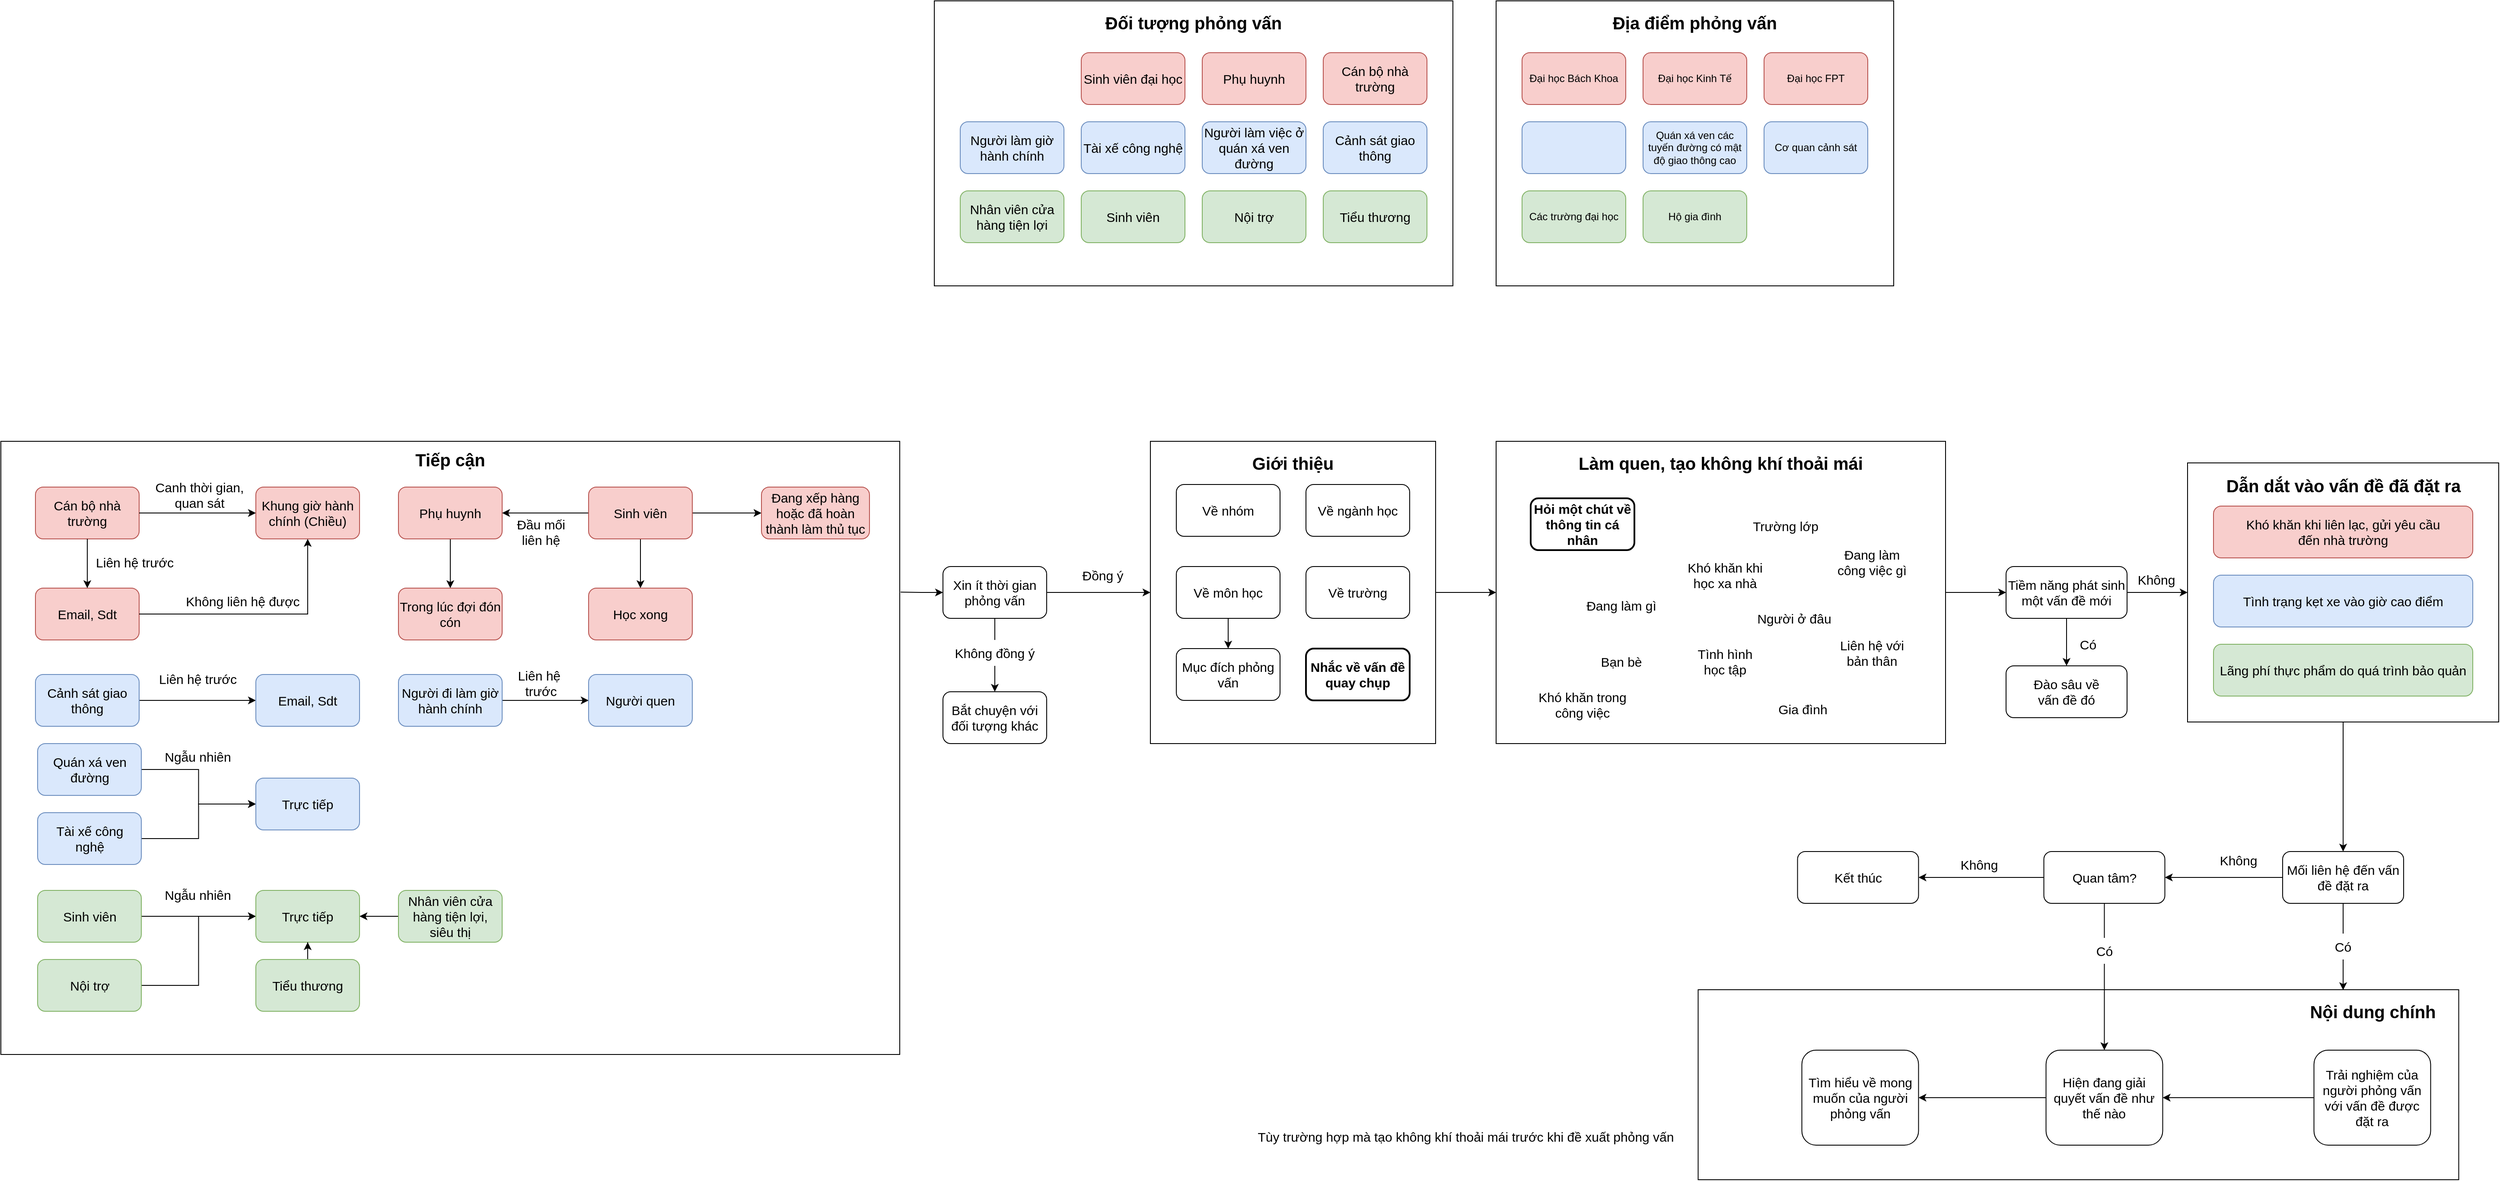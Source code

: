 <mxfile version="26.0.14">
  <diagram name="Page-1" id="fo2ZFbMv7i-mtw4j-5B2">
    <mxGraphModel dx="4143" dy="830" grid="1" gridSize="10" guides="1" tooltips="1" connect="1" arrows="1" fold="1" page="1" pageScale="1" pageWidth="850" pageHeight="1100" math="0" shadow="0">
      <root>
        <mxCell id="0" />
        <mxCell id="1" parent="0" />
        <mxCell id="FFY3ZGv-hsx-T2HltXSC-2" value="" style="rounded=0;whiteSpace=wrap;html=1;" parent="1" vertex="1">
          <mxGeometry x="-30" y="60" width="460" height="330" as="geometry" />
        </mxCell>
        <mxCell id="FFY3ZGv-hsx-T2HltXSC-3" value="&lt;font style=&quot;font-size: 20px;&quot;&gt;Địa điểm phỏng vấn&lt;/font&gt;" style="text;html=1;align=center;verticalAlign=middle;whiteSpace=wrap;rounded=0;fontStyle=1" parent="1" vertex="1">
          <mxGeometry x="90" y="70" width="220" height="30" as="geometry" />
        </mxCell>
        <mxCell id="FFY3ZGv-hsx-T2HltXSC-4" value="Đại học Bách Khoa" style="rounded=1;whiteSpace=wrap;html=1;fillColor=#f8cecc;strokeColor=#b85450;" parent="1" vertex="1">
          <mxGeometry y="120" width="120" height="60" as="geometry" />
        </mxCell>
        <mxCell id="FFY3ZGv-hsx-T2HltXSC-5" value="Đại học Kinh Tế" style="rounded=1;whiteSpace=wrap;html=1;fillColor=#f8cecc;strokeColor=#b85450;" parent="1" vertex="1">
          <mxGeometry x="140" y="120" width="120" height="60" as="geometry" />
        </mxCell>
        <mxCell id="FFY3ZGv-hsx-T2HltXSC-6" value="Đại học FPT" style="rounded=1;whiteSpace=wrap;html=1;fillColor=#f8cecc;strokeColor=#b85450;" parent="1" vertex="1">
          <mxGeometry x="280" y="120" width="120" height="60" as="geometry" />
        </mxCell>
        <mxCell id="FFY3ZGv-hsx-T2HltXSC-8" value="Quán xá ven các tuyến đường có mật độ giao thông cao" style="rounded=1;whiteSpace=wrap;html=1;fillColor=#dae8fc;strokeColor=#6c8ebf;" parent="1" vertex="1">
          <mxGeometry x="140" y="200" width="120" height="60" as="geometry" />
        </mxCell>
        <mxCell id="FFY3ZGv-hsx-T2HltXSC-9" value="" style="rounded=1;whiteSpace=wrap;html=1;fillColor=#dae8fc;strokeColor=#6c8ebf;" parent="1" vertex="1">
          <mxGeometry y="200" width="120" height="60" as="geometry" />
        </mxCell>
        <mxCell id="FFY3ZGv-hsx-T2HltXSC-11" value="Cơ quan cảnh sát" style="rounded=1;whiteSpace=wrap;html=1;fillColor=#dae8fc;strokeColor=#6c8ebf;" parent="1" vertex="1">
          <mxGeometry x="280" y="200" width="120" height="60" as="geometry" />
        </mxCell>
        <mxCell id="FFY3ZGv-hsx-T2HltXSC-12" value="Các trường đại học" style="rounded=1;whiteSpace=wrap;html=1;fillColor=#d5e8d4;strokeColor=#82b366;" parent="1" vertex="1">
          <mxGeometry y="280" width="120" height="60" as="geometry" />
        </mxCell>
        <mxCell id="FFY3ZGv-hsx-T2HltXSC-13" value="Hộ gia đình" style="rounded=1;whiteSpace=wrap;html=1;fillColor=#d5e8d4;strokeColor=#82b366;" parent="1" vertex="1">
          <mxGeometry x="140" y="280" width="120" height="60" as="geometry" />
        </mxCell>
        <mxCell id="FFY3ZGv-hsx-T2HltXSC-14" value="" style="rounded=0;whiteSpace=wrap;html=1;" parent="1" vertex="1">
          <mxGeometry x="-680" y="60" width="600" height="330" as="geometry" />
        </mxCell>
        <mxCell id="FFY3ZGv-hsx-T2HltXSC-15" value="&lt;font style=&quot;font-size: 20px;&quot;&gt;Đối tượng phỏng vấn&lt;/font&gt;" style="text;html=1;align=center;verticalAlign=middle;whiteSpace=wrap;rounded=0;fontStyle=1" parent="1" vertex="1">
          <mxGeometry x="-490" y="70" width="220" height="30" as="geometry" />
        </mxCell>
        <mxCell id="FFY3ZGv-hsx-T2HltXSC-16" value="Sinh viên đại học" style="rounded=1;whiteSpace=wrap;html=1;fillColor=#f8cecc;strokeColor=#b85450;fontSize=15;" parent="1" vertex="1">
          <mxGeometry x="-510" y="120" width="120" height="60" as="geometry" />
        </mxCell>
        <mxCell id="FFY3ZGv-hsx-T2HltXSC-17" value="Phụ huynh" style="rounded=1;whiteSpace=wrap;html=1;fillColor=#f8cecc;strokeColor=#b85450;fontSize=15;" parent="1" vertex="1">
          <mxGeometry x="-370" y="120" width="120" height="60" as="geometry" />
        </mxCell>
        <mxCell id="FFY3ZGv-hsx-T2HltXSC-18" value="Cán bộ nhà trường" style="rounded=1;whiteSpace=wrap;html=1;fillColor=#f8cecc;strokeColor=#b85450;fontSize=15;" parent="1" vertex="1">
          <mxGeometry x="-230" y="120" width="120" height="60" as="geometry" />
        </mxCell>
        <mxCell id="FFY3ZGv-hsx-T2HltXSC-19" value="Người làm việc ở quán xá ven đường" style="rounded=1;whiteSpace=wrap;html=1;fontSize=15;fillColor=#dae8fc;strokeColor=#6c8ebf;" parent="1" vertex="1">
          <mxGeometry x="-370" y="200" width="120" height="60" as="geometry" />
        </mxCell>
        <mxCell id="FFY3ZGv-hsx-T2HltXSC-21" value="Tài xế công nghệ" style="rounded=1;whiteSpace=wrap;html=1;fontSize=15;fillColor=#dae8fc;strokeColor=#6c8ebf;" parent="1" vertex="1">
          <mxGeometry x="-510" y="200" width="120" height="60" as="geometry" />
        </mxCell>
        <mxCell id="FFY3ZGv-hsx-T2HltXSC-22" value="Cảnh sát giao thông" style="rounded=1;whiteSpace=wrap;html=1;fontSize=15;fillColor=#dae8fc;strokeColor=#6c8ebf;" parent="1" vertex="1">
          <mxGeometry x="-230" y="200" width="120" height="60" as="geometry" />
        </mxCell>
        <mxCell id="FFY3ZGv-hsx-T2HltXSC-23" value="Sinh viên" style="rounded=1;whiteSpace=wrap;html=1;fontSize=15;fillColor=#d5e8d4;strokeColor=#82b366;" parent="1" vertex="1">
          <mxGeometry x="-510" y="280" width="120" height="60" as="geometry" />
        </mxCell>
        <mxCell id="FFY3ZGv-hsx-T2HltXSC-24" value="Nội trợ" style="rounded=1;whiteSpace=wrap;html=1;fontSize=15;fillColor=#d5e8d4;strokeColor=#82b366;" parent="1" vertex="1">
          <mxGeometry x="-370" y="280" width="120" height="60" as="geometry" />
        </mxCell>
        <mxCell id="FFY3ZGv-hsx-T2HltXSC-25" value="Tiểu thương" style="rounded=1;whiteSpace=wrap;html=1;fontSize=15;fillColor=#d5e8d4;strokeColor=#82b366;" parent="1" vertex="1">
          <mxGeometry x="-230" y="280" width="120" height="60" as="geometry" />
        </mxCell>
        <mxCell id="FFY3ZGv-hsx-T2HltXSC-29" value="" style="rounded=0;whiteSpace=wrap;html=1;" parent="1" vertex="1">
          <mxGeometry x="-1760" y="570" width="1040" height="710" as="geometry" />
        </mxCell>
        <mxCell id="FFY3ZGv-hsx-T2HltXSC-30" value="&lt;span style=&quot;font-size: 20px;&quot;&gt;Tiếp cận&lt;/span&gt;" style="text;html=1;align=center;verticalAlign=middle;whiteSpace=wrap;rounded=0;fontStyle=1" parent="1" vertex="1">
          <mxGeometry x="-1350" y="576" width="220" height="30" as="geometry" />
        </mxCell>
        <mxCell id="FFY3ZGv-hsx-T2HltXSC-169" style="edgeStyle=orthogonalEdgeStyle;rounded=0;orthogonalLoop=1;jettySize=auto;html=1;entryX=0;entryY=0.5;entryDx=0;entryDy=0;" parent="1" source="FFY3ZGv-hsx-T2HltXSC-33" target="FFY3ZGv-hsx-T2HltXSC-168" edge="1">
          <mxGeometry relative="1" as="geometry" />
        </mxCell>
        <mxCell id="FFY3ZGv-hsx-T2HltXSC-33" value="Cảnh sát giao thông" style="rounded=1;whiteSpace=wrap;html=1;fontSize=15;fillColor=#dae8fc;strokeColor=#6c8ebf;" parent="1" vertex="1">
          <mxGeometry x="-1720" y="840" width="120" height="60" as="geometry" />
        </mxCell>
        <mxCell id="FFY3ZGv-hsx-T2HltXSC-164" value="" style="edgeStyle=orthogonalEdgeStyle;rounded=0;orthogonalLoop=1;jettySize=auto;html=1;" parent="1" source="FFY3ZGv-hsx-T2HltXSC-34" target="FFY3ZGv-hsx-T2HltXSC-163" edge="1">
          <mxGeometry relative="1" as="geometry" />
        </mxCell>
        <mxCell id="FFY3ZGv-hsx-T2HltXSC-34" value="Phụ huynh" style="rounded=1;whiteSpace=wrap;html=1;fontSize=15;fillColor=#f8cecc;strokeColor=#b85450;" parent="1" vertex="1">
          <mxGeometry x="-1300" y="623" width="120" height="60" as="geometry" />
        </mxCell>
        <mxCell id="FFY3ZGv-hsx-T2HltXSC-48" value="Đầu mối&lt;div&gt;liên hệ&lt;/div&gt;" style="text;html=1;align=center;verticalAlign=middle;whiteSpace=wrap;rounded=0;fontSize=15;" parent="1" vertex="1">
          <mxGeometry x="-1190" y="660" width="110" height="30" as="geometry" />
        </mxCell>
        <mxCell id="1UOftkpvVk_TveOY_pJG-34" value="" style="edgeStyle=orthogonalEdgeStyle;rounded=0;orthogonalLoop=1;jettySize=auto;html=1;" edge="1" parent="1" source="FFY3ZGv-hsx-T2HltXSC-49" target="FFY3ZGv-hsx-T2HltXSC-92">
          <mxGeometry relative="1" as="geometry" />
        </mxCell>
        <mxCell id="FFY3ZGv-hsx-T2HltXSC-49" value="" style="rounded=0;whiteSpace=wrap;html=1;" parent="1" vertex="1">
          <mxGeometry x="-430" y="570" width="330" height="350" as="geometry" />
        </mxCell>
        <mxCell id="FFY3ZGv-hsx-T2HltXSC-50" value="&lt;span style=&quot;font-size: 20px;&quot;&gt;Giới thiệu&lt;/span&gt;" style="text;html=1;align=center;verticalAlign=middle;whiteSpace=wrap;rounded=0;fontStyle=1" parent="1" vertex="1">
          <mxGeometry x="-375" y="580" width="220" height="30" as="geometry" />
        </mxCell>
        <mxCell id="FFY3ZGv-hsx-T2HltXSC-53" style="edgeStyle=orthogonalEdgeStyle;rounded=0;orthogonalLoop=1;jettySize=auto;html=1;entryX=0;entryY=0.5;entryDx=0;entryDy=0;" parent="1" edge="1">
          <mxGeometry relative="1" as="geometry">
            <mxPoint x="-100" y="750" as="sourcePoint" />
          </mxGeometry>
        </mxCell>
        <mxCell id="FFY3ZGv-hsx-T2HltXSC-55" style="edgeStyle=orthogonalEdgeStyle;rounded=0;orthogonalLoop=1;jettySize=auto;html=1;entryX=0;entryY=0.5;entryDx=0;entryDy=0;" parent="1" edge="1">
          <mxGeometry relative="1" as="geometry">
            <mxPoint x="200" y="860" as="sourcePoint" />
          </mxGeometry>
        </mxCell>
        <mxCell id="FFY3ZGv-hsx-T2HltXSC-65" value="Về nhóm" style="rounded=1;whiteSpace=wrap;html=1;fontSize=15;" parent="1" vertex="1">
          <mxGeometry x="-400" y="620" width="120" height="60" as="geometry" />
        </mxCell>
        <mxCell id="FFY3ZGv-hsx-T2HltXSC-66" value="Về ngành học" style="rounded=1;whiteSpace=wrap;html=1;fontSize=15;" parent="1" vertex="1">
          <mxGeometry x="-250" y="620" width="120" height="60" as="geometry" />
        </mxCell>
        <mxCell id="FFY3ZGv-hsx-T2HltXSC-69" style="edgeStyle=orthogonalEdgeStyle;rounded=0;orthogonalLoop=1;jettySize=auto;html=1;entryX=0;entryY=0.5;entryDx=0;entryDy=0;" parent="1" edge="1">
          <mxGeometry relative="1" as="geometry">
            <mxPoint x="-110" y="860" as="sourcePoint" />
          </mxGeometry>
        </mxCell>
        <mxCell id="FFY3ZGv-hsx-T2HltXSC-147" value="" style="edgeStyle=orthogonalEdgeStyle;rounded=0;orthogonalLoop=1;jettySize=auto;html=1;" parent="1" source="FFY3ZGv-hsx-T2HltXSC-84" target="FFY3ZGv-hsx-T2HltXSC-77" edge="1">
          <mxGeometry relative="1" as="geometry" />
        </mxCell>
        <mxCell id="1UOftkpvVk_TveOY_pJG-4" style="edgeStyle=orthogonalEdgeStyle;rounded=0;orthogonalLoop=1;jettySize=auto;html=1;entryX=0;entryY=0.5;entryDx=0;entryDy=0;" edge="1" parent="1" source="FFY3ZGv-hsx-T2HltXSC-75" target="FFY3ZGv-hsx-T2HltXSC-49">
          <mxGeometry relative="1" as="geometry" />
        </mxCell>
        <mxCell id="FFY3ZGv-hsx-T2HltXSC-75" value="Xin ít thời gian&lt;div&gt;&lt;span style=&quot;background-color: transparent; color: light-dark(rgb(0, 0, 0), rgb(255, 255, 255));&quot;&gt;phỏng vấn&lt;/span&gt;&lt;/div&gt;" style="rounded=1;whiteSpace=wrap;html=1;fontSize=15;" parent="1" vertex="1">
          <mxGeometry x="-670" y="715" width="120" height="60" as="geometry" />
        </mxCell>
        <mxCell id="FFY3ZGv-hsx-T2HltXSC-77" value="Bắt chuyện với đối tượng khác" style="rounded=1;whiteSpace=wrap;html=1;fontSize=15;" parent="1" vertex="1">
          <mxGeometry x="-670" y="860" width="120" height="60" as="geometry" />
        </mxCell>
        <mxCell id="FFY3ZGv-hsx-T2HltXSC-83" value="Đồng ý" style="text;html=1;align=center;verticalAlign=middle;whiteSpace=wrap;rounded=0;fontSize=15;" parent="1" vertex="1">
          <mxGeometry x="-540" y="710" width="110" height="30" as="geometry" />
        </mxCell>
        <mxCell id="FFY3ZGv-hsx-T2HltXSC-87" value="Về trường" style="rounded=1;whiteSpace=wrap;html=1;fontSize=15;" parent="1" vertex="1">
          <mxGeometry x="-250" y="715" width="120" height="60" as="geometry" />
        </mxCell>
        <mxCell id="FFY3ZGv-hsx-T2HltXSC-91" value="" style="edgeStyle=orthogonalEdgeStyle;rounded=0;orthogonalLoop=1;jettySize=auto;html=1;" parent="1" source="FFY3ZGv-hsx-T2HltXSC-88" target="FFY3ZGv-hsx-T2HltXSC-89" edge="1">
          <mxGeometry relative="1" as="geometry" />
        </mxCell>
        <mxCell id="FFY3ZGv-hsx-T2HltXSC-88" value="Về môn học" style="rounded=1;whiteSpace=wrap;html=1;fontSize=15;" parent="1" vertex="1">
          <mxGeometry x="-400" y="715" width="120" height="60" as="geometry" />
        </mxCell>
        <mxCell id="FFY3ZGv-hsx-T2HltXSC-89" value="Mục đích phỏng vấn" style="rounded=1;whiteSpace=wrap;html=1;fontSize=15;" parent="1" vertex="1">
          <mxGeometry x="-400" y="810" width="120" height="60" as="geometry" />
        </mxCell>
        <mxCell id="FFY3ZGv-hsx-T2HltXSC-111" style="edgeStyle=orthogonalEdgeStyle;rounded=0;orthogonalLoop=1;jettySize=auto;html=1;entryX=0;entryY=0.5;entryDx=0;entryDy=0;" parent="1" source="FFY3ZGv-hsx-T2HltXSC-92" target="FFY3ZGv-hsx-T2HltXSC-108" edge="1">
          <mxGeometry relative="1" as="geometry" />
        </mxCell>
        <mxCell id="FFY3ZGv-hsx-T2HltXSC-92" value="" style="rounded=0;whiteSpace=wrap;html=1;" parent="1" vertex="1">
          <mxGeometry x="-30" y="570" width="520" height="350" as="geometry" />
        </mxCell>
        <mxCell id="FFY3ZGv-hsx-T2HltXSC-93" value="&lt;span style=&quot;font-size: 20px;&quot;&gt;Làm quen, tạo không khí thoải mái&lt;/span&gt;" style="text;html=1;align=center;verticalAlign=middle;whiteSpace=wrap;rounded=0;fontStyle=1" parent="1" vertex="1">
          <mxGeometry x="46.88" y="580" width="366.25" height="30" as="geometry" />
        </mxCell>
        <mxCell id="FFY3ZGv-hsx-T2HltXSC-101" value="Tùy trường hợp mà tạo không khí thoải mái trước khi đề xuất phỏng vấn" style="text;html=1;align=center;verticalAlign=middle;whiteSpace=wrap;rounded=0;fontSize=15;" parent="1" vertex="1">
          <mxGeometry x="-350" y="1360" width="570" height="30" as="geometry" />
        </mxCell>
        <mxCell id="FFY3ZGv-hsx-T2HltXSC-127" value="" style="edgeStyle=orthogonalEdgeStyle;rounded=0;orthogonalLoop=1;jettySize=auto;html=1;" parent="1" source="FFY3ZGv-hsx-T2HltXSC-103" target="FFY3ZGv-hsx-T2HltXSC-126" edge="1">
          <mxGeometry relative="1" as="geometry" />
        </mxCell>
        <mxCell id="FFY3ZGv-hsx-T2HltXSC-103" value="" style="rounded=0;whiteSpace=wrap;html=1;" parent="1" vertex="1">
          <mxGeometry x="770" y="595" width="360" height="300" as="geometry" />
        </mxCell>
        <mxCell id="FFY3ZGv-hsx-T2HltXSC-104" value="&lt;span style=&quot;font-size: 20px;&quot;&gt;Dẫn dắt vào vấn đề đã đặt ra&lt;/span&gt;" style="text;html=1;align=center;verticalAlign=middle;whiteSpace=wrap;rounded=0;fontStyle=1" parent="1" vertex="1">
          <mxGeometry x="803.75" y="606" width="292.5" height="30" as="geometry" />
        </mxCell>
        <mxCell id="FFY3ZGv-hsx-T2HltXSC-105" value="Khó khăn khi liên lạc, gửi yêu cầu&lt;div&gt;đến nhà trường&lt;/div&gt;" style="rounded=1;whiteSpace=wrap;html=1;fillColor=#f8cecc;strokeColor=#b85450;fontSize=15;" parent="1" vertex="1">
          <mxGeometry x="800" y="645" width="300" height="60" as="geometry" />
        </mxCell>
        <mxCell id="FFY3ZGv-hsx-T2HltXSC-106" value="Lãng phí thực phẩm do quá trình bảo quản" style="rounded=1;whiteSpace=wrap;html=1;fillColor=#d5e8d4;strokeColor=#82b366;fontSize=15;" parent="1" vertex="1">
          <mxGeometry x="800" y="805" width="300" height="60" as="geometry" />
        </mxCell>
        <mxCell id="FFY3ZGv-hsx-T2HltXSC-107" value="Tình trạng kẹt xe vào giờ cao điểm" style="rounded=1;whiteSpace=wrap;html=1;fillColor=#dae8fc;strokeColor=#6c8ebf;fontSize=15;" parent="1" vertex="1">
          <mxGeometry x="800" y="725" width="300" height="60" as="geometry" />
        </mxCell>
        <mxCell id="FFY3ZGv-hsx-T2HltXSC-113" value="" style="edgeStyle=orthogonalEdgeStyle;rounded=0;orthogonalLoop=1;jettySize=auto;html=1;" parent="1" source="FFY3ZGv-hsx-T2HltXSC-108" target="FFY3ZGv-hsx-T2HltXSC-112" edge="1">
          <mxGeometry relative="1" as="geometry" />
        </mxCell>
        <mxCell id="FFY3ZGv-hsx-T2HltXSC-117" style="edgeStyle=orthogonalEdgeStyle;rounded=0;orthogonalLoop=1;jettySize=auto;html=1;entryX=0;entryY=0.5;entryDx=0;entryDy=0;" parent="1" source="FFY3ZGv-hsx-T2HltXSC-108" target="FFY3ZGv-hsx-T2HltXSC-103" edge="1">
          <mxGeometry relative="1" as="geometry" />
        </mxCell>
        <mxCell id="FFY3ZGv-hsx-T2HltXSC-108" value="Tiềm năng phát sinh một vấn đề mới" style="rounded=1;whiteSpace=wrap;html=1;fontSize=15;" parent="1" vertex="1">
          <mxGeometry x="560" y="715" width="140" height="60" as="geometry" />
        </mxCell>
        <mxCell id="FFY3ZGv-hsx-T2HltXSC-112" value="Đào sâu về&lt;div&gt;vấn đề đó&lt;/div&gt;" style="rounded=1;whiteSpace=wrap;html=1;fontSize=15;" parent="1" vertex="1">
          <mxGeometry x="560" y="830" width="140" height="60" as="geometry" />
        </mxCell>
        <mxCell id="FFY3ZGv-hsx-T2HltXSC-114" value="Có" style="text;html=1;align=center;verticalAlign=middle;whiteSpace=wrap;rounded=0;fontSize=15;" parent="1" vertex="1">
          <mxGeometry x="600" y="790" width="110" height="30" as="geometry" />
        </mxCell>
        <mxCell id="FFY3ZGv-hsx-T2HltXSC-118" value="Không" style="text;html=1;align=center;verticalAlign=middle;whiteSpace=wrap;rounded=0;fontSize=15;" parent="1" vertex="1">
          <mxGeometry x="678.75" y="715" width="110" height="30" as="geometry" />
        </mxCell>
        <mxCell id="FFY3ZGv-hsx-T2HltXSC-119" style="edgeStyle=orthogonalEdgeStyle;rounded=0;orthogonalLoop=1;jettySize=auto;html=1;exitX=0.5;exitY=1;exitDx=0;exitDy=0;" parent="1" source="FFY3ZGv-hsx-T2HltXSC-105" target="FFY3ZGv-hsx-T2HltXSC-105" edge="1">
          <mxGeometry relative="1" as="geometry" />
        </mxCell>
        <mxCell id="FFY3ZGv-hsx-T2HltXSC-120" value="" style="rounded=0;whiteSpace=wrap;html=1;" parent="1" vertex="1">
          <mxGeometry x="203.75" y="1205" width="880" height="220" as="geometry" />
        </mxCell>
        <mxCell id="FFY3ZGv-hsx-T2HltXSC-121" value="&lt;span style=&quot;font-size: 20px;&quot;&gt;Nội dung chính&lt;/span&gt;" style="text;html=1;align=center;verticalAlign=middle;whiteSpace=wrap;rounded=0;fontStyle=1" parent="1" vertex="1">
          <mxGeometry x="837.5" y="1215" width="292.5" height="30" as="geometry" />
        </mxCell>
        <mxCell id="FFY3ZGv-hsx-T2HltXSC-125" style="edgeStyle=orthogonalEdgeStyle;rounded=0;orthogonalLoop=1;jettySize=auto;html=1;exitX=0.5;exitY=1;exitDx=0;exitDy=0;" parent="1" edge="1">
          <mxGeometry relative="1" as="geometry">
            <mxPoint x="983.75" y="1315" as="sourcePoint" />
            <mxPoint x="983.75" y="1315" as="targetPoint" />
          </mxGeometry>
        </mxCell>
        <mxCell id="FFY3ZGv-hsx-T2HltXSC-128" style="edgeStyle=orthogonalEdgeStyle;rounded=0;orthogonalLoop=1;jettySize=auto;html=1;entryX=0.848;entryY=0.002;entryDx=0;entryDy=0;entryPerimeter=0;" parent="1" source="FFY3ZGv-hsx-T2HltXSC-129" edge="1" target="FFY3ZGv-hsx-T2HltXSC-120">
          <mxGeometry relative="1" as="geometry">
            <mxPoint x="983.75" y="1205" as="targetPoint" />
          </mxGeometry>
        </mxCell>
        <mxCell id="FFY3ZGv-hsx-T2HltXSC-132" style="edgeStyle=orthogonalEdgeStyle;rounded=0;orthogonalLoop=1;jettySize=auto;html=1;entryX=1;entryY=0.5;entryDx=0;entryDy=0;" parent="1" source="FFY3ZGv-hsx-T2HltXSC-126" target="FFY3ZGv-hsx-T2HltXSC-131" edge="1">
          <mxGeometry relative="1" as="geometry" />
        </mxCell>
        <mxCell id="FFY3ZGv-hsx-T2HltXSC-126" value="Mối liên hệ đến vấn đề đặt ra" style="rounded=1;whiteSpace=wrap;html=1;fontSize=15;" parent="1" vertex="1">
          <mxGeometry x="880" y="1045" width="140" height="60" as="geometry" />
        </mxCell>
        <mxCell id="FFY3ZGv-hsx-T2HltXSC-130" value="" style="edgeStyle=orthogonalEdgeStyle;rounded=0;orthogonalLoop=1;jettySize=auto;html=1;entryX=0.5;entryY=0;entryDx=0;entryDy=0;endArrow=none;startFill=0;" parent="1" source="FFY3ZGv-hsx-T2HltXSC-126" target="FFY3ZGv-hsx-T2HltXSC-129" edge="1">
          <mxGeometry relative="1" as="geometry">
            <mxPoint x="983.75" y="1085" as="sourcePoint" />
            <mxPoint x="983.75" y="1205" as="targetPoint" />
          </mxGeometry>
        </mxCell>
        <mxCell id="FFY3ZGv-hsx-T2HltXSC-129" value="Có" style="text;html=1;align=center;verticalAlign=middle;whiteSpace=wrap;rounded=0;fontSize=15;" parent="1" vertex="1">
          <mxGeometry x="895" y="1140" width="110" height="30" as="geometry" />
        </mxCell>
        <mxCell id="FFY3ZGv-hsx-T2HltXSC-136" style="edgeStyle=orthogonalEdgeStyle;rounded=0;orthogonalLoop=1;jettySize=auto;html=1;entryX=1;entryY=0.5;entryDx=0;entryDy=0;" parent="1" source="FFY3ZGv-hsx-T2HltXSC-131" target="FFY3ZGv-hsx-T2HltXSC-135" edge="1">
          <mxGeometry relative="1" as="geometry" />
        </mxCell>
        <mxCell id="FFY3ZGv-hsx-T2HltXSC-140" style="edgeStyle=orthogonalEdgeStyle;rounded=0;orthogonalLoop=1;jettySize=auto;html=1;entryX=0.5;entryY=0;entryDx=0;entryDy=0;" parent="1" source="FFY3ZGv-hsx-T2HltXSC-141" target="FFY3ZGv-hsx-T2HltXSC-139" edge="1">
          <mxGeometry relative="1" as="geometry" />
        </mxCell>
        <mxCell id="FFY3ZGv-hsx-T2HltXSC-131" value="Quan tâm?" style="rounded=1;whiteSpace=wrap;html=1;fontSize=15;" parent="1" vertex="1">
          <mxGeometry x="603.75" y="1045" width="140" height="60" as="geometry" />
        </mxCell>
        <mxCell id="FFY3ZGv-hsx-T2HltXSC-133" value="Không" style="text;html=1;align=center;verticalAlign=middle;whiteSpace=wrap;rounded=0;fontSize=15;" parent="1" vertex="1">
          <mxGeometry x="773.75" y="1040" width="110" height="30" as="geometry" />
        </mxCell>
        <mxCell id="FFY3ZGv-hsx-T2HltXSC-135" value="Kết thúc" style="rounded=1;whiteSpace=wrap;html=1;fontSize=15;" parent="1" vertex="1">
          <mxGeometry x="318.75" y="1045" width="140" height="60" as="geometry" />
        </mxCell>
        <mxCell id="FFY3ZGv-hsx-T2HltXSC-137" value="Không" style="text;html=1;align=center;verticalAlign=middle;whiteSpace=wrap;rounded=0;fontSize=15;" parent="1" vertex="1">
          <mxGeometry x="473.75" y="1045" width="110" height="30" as="geometry" />
        </mxCell>
        <mxCell id="FFY3ZGv-hsx-T2HltXSC-143" style="edgeStyle=orthogonalEdgeStyle;rounded=0;orthogonalLoop=1;jettySize=auto;html=1;entryX=1;entryY=0.5;entryDx=0;entryDy=0;" parent="1" source="FFY3ZGv-hsx-T2HltXSC-138" target="FFY3ZGv-hsx-T2HltXSC-139" edge="1">
          <mxGeometry relative="1" as="geometry" />
        </mxCell>
        <mxCell id="FFY3ZGv-hsx-T2HltXSC-138" value="Trải nghiệm của người phỏng vấn với vấn đề được đặt ra" style="rounded=1;whiteSpace=wrap;html=1;fontSize=15;" parent="1" vertex="1">
          <mxGeometry x="916.25" y="1275" width="135" height="110" as="geometry" />
        </mxCell>
        <mxCell id="FFY3ZGv-hsx-T2HltXSC-145" style="edgeStyle=orthogonalEdgeStyle;rounded=0;orthogonalLoop=1;jettySize=auto;html=1;" parent="1" source="FFY3ZGv-hsx-T2HltXSC-139" target="FFY3ZGv-hsx-T2HltXSC-144" edge="1">
          <mxGeometry relative="1" as="geometry" />
        </mxCell>
        <mxCell id="FFY3ZGv-hsx-T2HltXSC-139" value="Hiện đang giải quyết vấn đề như thế nào" style="rounded=1;whiteSpace=wrap;html=1;fontSize=15;" parent="1" vertex="1">
          <mxGeometry x="606.25" y="1275" width="135" height="110" as="geometry" />
        </mxCell>
        <mxCell id="FFY3ZGv-hsx-T2HltXSC-142" value="" style="edgeStyle=orthogonalEdgeStyle;rounded=0;orthogonalLoop=1;jettySize=auto;html=1;entryX=0.5;entryY=0;entryDx=0;entryDy=0;endArrow=none;startFill=0;" parent="1" source="FFY3ZGv-hsx-T2HltXSC-131" target="FFY3ZGv-hsx-T2HltXSC-141" edge="1">
          <mxGeometry relative="1" as="geometry">
            <mxPoint x="673.75" y="1105" as="sourcePoint" />
            <mxPoint x="673.75" y="1275" as="targetPoint" />
          </mxGeometry>
        </mxCell>
        <mxCell id="FFY3ZGv-hsx-T2HltXSC-141" value="Có" style="text;html=1;align=center;verticalAlign=middle;whiteSpace=wrap;rounded=0;fontSize=15;" parent="1" vertex="1">
          <mxGeometry x="618.75" y="1145" width="110" height="30" as="geometry" />
        </mxCell>
        <mxCell id="FFY3ZGv-hsx-T2HltXSC-144" value="Tìm hiểu về mong muốn của người phỏng vấn" style="rounded=1;whiteSpace=wrap;html=1;fontSize=15;" parent="1" vertex="1">
          <mxGeometry x="323.75" y="1275" width="135" height="110" as="geometry" />
        </mxCell>
        <mxCell id="FFY3ZGv-hsx-T2HltXSC-154" style="edgeStyle=orthogonalEdgeStyle;rounded=0;orthogonalLoop=1;jettySize=auto;html=1;entryX=0;entryY=0.5;entryDx=0;entryDy=0;" parent="1" source="FFY3ZGv-hsx-T2HltXSC-152" target="FFY3ZGv-hsx-T2HltXSC-153" edge="1">
          <mxGeometry relative="1" as="geometry" />
        </mxCell>
        <mxCell id="FFY3ZGv-hsx-T2HltXSC-162" style="edgeStyle=orthogonalEdgeStyle;rounded=0;orthogonalLoop=1;jettySize=auto;html=1;entryX=0.5;entryY=0;entryDx=0;entryDy=0;" parent="1" source="FFY3ZGv-hsx-T2HltXSC-152" target="FFY3ZGv-hsx-T2HltXSC-155" edge="1">
          <mxGeometry relative="1" as="geometry" />
        </mxCell>
        <mxCell id="FFY3ZGv-hsx-T2HltXSC-166" style="edgeStyle=orthogonalEdgeStyle;rounded=0;orthogonalLoop=1;jettySize=auto;html=1;entryX=1;entryY=0.5;entryDx=0;entryDy=0;" parent="1" source="FFY3ZGv-hsx-T2HltXSC-152" target="FFY3ZGv-hsx-T2HltXSC-34" edge="1">
          <mxGeometry relative="1" as="geometry" />
        </mxCell>
        <mxCell id="FFY3ZGv-hsx-T2HltXSC-152" value="Sinh viên" style="rounded=1;whiteSpace=wrap;html=1;fontSize=15;fillColor=#f8cecc;strokeColor=#b85450;" parent="1" vertex="1">
          <mxGeometry x="-1080" y="623" width="120" height="60" as="geometry" />
        </mxCell>
        <mxCell id="FFY3ZGv-hsx-T2HltXSC-153" value="Đang xếp hàng hoặc đã hoàn thành làm thủ tục" style="rounded=1;whiteSpace=wrap;html=1;fontSize=15;fillColor=#f8cecc;strokeColor=#b85450;" parent="1" vertex="1">
          <mxGeometry x="-880" y="623" width="125" height="60" as="geometry" />
        </mxCell>
        <mxCell id="FFY3ZGv-hsx-T2HltXSC-155" value="Học xong" style="rounded=1;whiteSpace=wrap;html=1;fontSize=15;fillColor=#f8cecc;strokeColor=#b85450;" parent="1" vertex="1">
          <mxGeometry x="-1080" y="740" width="120" height="60" as="geometry" />
        </mxCell>
        <mxCell id="FFY3ZGv-hsx-T2HltXSC-163" value="Trong lúc đợi đón cón" style="rounded=1;whiteSpace=wrap;html=1;fontSize=15;fillColor=#f8cecc;strokeColor=#b85450;" parent="1" vertex="1">
          <mxGeometry x="-1300" y="740" width="120" height="60" as="geometry" />
        </mxCell>
        <mxCell id="FFY3ZGv-hsx-T2HltXSC-165" value="" style="group" parent="1" vertex="1" connectable="0">
          <mxGeometry x="-1720" y="617" width="375" height="183" as="geometry" />
        </mxCell>
        <mxCell id="FFY3ZGv-hsx-T2HltXSC-32" value="Cán bộ nhà trường" style="rounded=1;whiteSpace=wrap;html=1;fontSize=15;fillColor=#f8cecc;strokeColor=#b85450;" parent="FFY3ZGv-hsx-T2HltXSC-165" vertex="1">
          <mxGeometry y="6" width="120" height="60" as="geometry" />
        </mxCell>
        <mxCell id="FFY3ZGv-hsx-T2HltXSC-146" value="Canh thời gian, quan sát" style="text;html=1;align=center;verticalAlign=middle;whiteSpace=wrap;rounded=0;fontSize=15;" parent="FFY3ZGv-hsx-T2HltXSC-165" vertex="1">
          <mxGeometry x="125" width="130" height="30" as="geometry" />
        </mxCell>
        <mxCell id="FFY3ZGv-hsx-T2HltXSC-149" value="Khung giờ hành chính (Chiều)" style="rounded=1;whiteSpace=wrap;html=1;fontSize=15;fillColor=#f8cecc;strokeColor=#b85450;" parent="FFY3ZGv-hsx-T2HltXSC-165" vertex="1">
          <mxGeometry x="255" y="6" width="120" height="60" as="geometry" />
        </mxCell>
        <mxCell id="FFY3ZGv-hsx-T2HltXSC-156" value="Email, Sdt" style="rounded=1;whiteSpace=wrap;html=1;fontSize=15;fillColor=#f8cecc;strokeColor=#b85450;" parent="FFY3ZGv-hsx-T2HltXSC-165" vertex="1">
          <mxGeometry y="123" width="120" height="60" as="geometry" />
        </mxCell>
        <mxCell id="FFY3ZGv-hsx-T2HltXSC-158" value="Liên hệ trước" style="text;html=1;align=center;verticalAlign=middle;whiteSpace=wrap;rounded=0;fontSize=15;" parent="FFY3ZGv-hsx-T2HltXSC-165" vertex="1">
          <mxGeometry x="50" y="78" width="130" height="30" as="geometry" />
        </mxCell>
        <mxCell id="FFY3ZGv-hsx-T2HltXSC-160" value="Không liên hệ được" style="text;html=1;align=center;verticalAlign=middle;whiteSpace=wrap;rounded=0;fontSize=15;" parent="FFY3ZGv-hsx-T2HltXSC-165" vertex="1">
          <mxGeometry x="160" y="123" width="160" height="30" as="geometry" />
        </mxCell>
        <mxCell id="FFY3ZGv-hsx-T2HltXSC-150" value="" style="edgeStyle=orthogonalEdgeStyle;rounded=0;orthogonalLoop=1;jettySize=auto;html=1;" parent="FFY3ZGv-hsx-T2HltXSC-165" source="FFY3ZGv-hsx-T2HltXSC-32" target="FFY3ZGv-hsx-T2HltXSC-149" edge="1">
          <mxGeometry relative="1" as="geometry" />
        </mxCell>
        <mxCell id="FFY3ZGv-hsx-T2HltXSC-157" style="edgeStyle=orthogonalEdgeStyle;rounded=0;orthogonalLoop=1;jettySize=auto;html=1;entryX=0.5;entryY=0;entryDx=0;entryDy=0;" parent="FFY3ZGv-hsx-T2HltXSC-165" source="FFY3ZGv-hsx-T2HltXSC-32" target="FFY3ZGv-hsx-T2HltXSC-156" edge="1">
          <mxGeometry relative="1" as="geometry" />
        </mxCell>
        <mxCell id="FFY3ZGv-hsx-T2HltXSC-159" style="edgeStyle=orthogonalEdgeStyle;rounded=0;orthogonalLoop=1;jettySize=auto;html=1;entryX=0.5;entryY=1;entryDx=0;entryDy=0;" parent="FFY3ZGv-hsx-T2HltXSC-165" source="FFY3ZGv-hsx-T2HltXSC-156" target="FFY3ZGv-hsx-T2HltXSC-149" edge="1">
          <mxGeometry relative="1" as="geometry" />
        </mxCell>
        <mxCell id="FFY3ZGv-hsx-T2HltXSC-161" style="edgeStyle=orthogonalEdgeStyle;rounded=0;orthogonalLoop=1;jettySize=auto;html=1;exitX=0.5;exitY=1;exitDx=0;exitDy=0;" parent="FFY3ZGv-hsx-T2HltXSC-165" source="FFY3ZGv-hsx-T2HltXSC-160" target="FFY3ZGv-hsx-T2HltXSC-160" edge="1">
          <mxGeometry relative="1" as="geometry" />
        </mxCell>
        <mxCell id="FFY3ZGv-hsx-T2HltXSC-167" value="Liên hệ trước" style="text;html=1;align=center;verticalAlign=middle;whiteSpace=wrap;rounded=0;fontSize=15;" parent="1" vertex="1">
          <mxGeometry x="-1597.5" y="830" width="130" height="30" as="geometry" />
        </mxCell>
        <mxCell id="FFY3ZGv-hsx-T2HltXSC-168" value="Email, Sdt" style="rounded=1;whiteSpace=wrap;html=1;fontSize=15;fillColor=#dae8fc;strokeColor=#6c8ebf;" parent="1" vertex="1">
          <mxGeometry x="-1465" y="840" width="120" height="60" as="geometry" />
        </mxCell>
        <mxCell id="FFY3ZGv-hsx-T2HltXSC-176" style="edgeStyle=orthogonalEdgeStyle;rounded=0;orthogonalLoop=1;jettySize=auto;html=1;entryX=0;entryY=0.5;entryDx=0;entryDy=0;" parent="1" source="FFY3ZGv-hsx-T2HltXSC-170" target="FFY3ZGv-hsx-T2HltXSC-172" edge="1">
          <mxGeometry relative="1" as="geometry" />
        </mxCell>
        <mxCell id="FFY3ZGv-hsx-T2HltXSC-170" value="Quán xá ven đường" style="rounded=1;whiteSpace=wrap;html=1;fontSize=15;fillColor=#dae8fc;strokeColor=#6c8ebf;" parent="1" vertex="1">
          <mxGeometry x="-1717.5" y="920" width="120" height="60" as="geometry" />
        </mxCell>
        <mxCell id="FFY3ZGv-hsx-T2HltXSC-177" style="edgeStyle=orthogonalEdgeStyle;rounded=0;orthogonalLoop=1;jettySize=auto;html=1;entryX=0;entryY=0.5;entryDx=0;entryDy=0;" parent="1" source="FFY3ZGv-hsx-T2HltXSC-171" target="FFY3ZGv-hsx-T2HltXSC-172" edge="1">
          <mxGeometry relative="1" as="geometry" />
        </mxCell>
        <mxCell id="FFY3ZGv-hsx-T2HltXSC-171" value="Tài xế công&lt;div&gt;nghệ&lt;/div&gt;" style="rounded=1;whiteSpace=wrap;html=1;fontSize=15;fillColor=#dae8fc;strokeColor=#6c8ebf;" parent="1" vertex="1">
          <mxGeometry x="-1717.5" y="1000" width="120" height="60" as="geometry" />
        </mxCell>
        <mxCell id="FFY3ZGv-hsx-T2HltXSC-172" value="Trực tiếp" style="rounded=1;whiteSpace=wrap;html=1;fontSize=15;fillColor=#dae8fc;strokeColor=#6c8ebf;" parent="1" vertex="1">
          <mxGeometry x="-1465" y="960" width="120" height="60" as="geometry" />
        </mxCell>
        <mxCell id="FFY3ZGv-hsx-T2HltXSC-180" value="" style="edgeStyle=orthogonalEdgeStyle;rounded=0;orthogonalLoop=1;jettySize=auto;html=1;" parent="1" source="FFY3ZGv-hsx-T2HltXSC-178" target="FFY3ZGv-hsx-T2HltXSC-179" edge="1">
          <mxGeometry relative="1" as="geometry" />
        </mxCell>
        <mxCell id="FFY3ZGv-hsx-T2HltXSC-178" value="Người đi làm giờ hành chính" style="rounded=1;whiteSpace=wrap;html=1;fontSize=15;fillColor=#dae8fc;strokeColor=#6c8ebf;" parent="1" vertex="1">
          <mxGeometry x="-1300" y="840" width="120" height="60" as="geometry" />
        </mxCell>
        <mxCell id="FFY3ZGv-hsx-T2HltXSC-179" value="Người quen" style="rounded=1;whiteSpace=wrap;html=1;fontSize=15;fillColor=#dae8fc;strokeColor=#6c8ebf;" parent="1" vertex="1">
          <mxGeometry x="-1080" y="840" width="120" height="60" as="geometry" />
        </mxCell>
        <mxCell id="FFY3ZGv-hsx-T2HltXSC-181" value="Liên hệ&amp;nbsp;&lt;div&gt;trước&lt;/div&gt;" style="text;html=1;align=center;verticalAlign=middle;whiteSpace=wrap;rounded=0;fontSize=15;" parent="1" vertex="1">
          <mxGeometry x="-1200" y="835" width="130" height="30" as="geometry" />
        </mxCell>
        <mxCell id="FFY3ZGv-hsx-T2HltXSC-194" style="edgeStyle=orthogonalEdgeStyle;rounded=0;orthogonalLoop=1;jettySize=auto;html=1;entryX=0;entryY=0.5;entryDx=0;entryDy=0;" parent="1" source="FFY3ZGv-hsx-T2HltXSC-182" target="FFY3ZGv-hsx-T2HltXSC-189" edge="1">
          <mxGeometry relative="1" as="geometry" />
        </mxCell>
        <mxCell id="FFY3ZGv-hsx-T2HltXSC-182" value="Sinh viên" style="rounded=1;whiteSpace=wrap;html=1;fontSize=15;fillColor=#d5e8d4;strokeColor=#82b366;" parent="1" vertex="1">
          <mxGeometry x="-1717.5" y="1090" width="120" height="60" as="geometry" />
        </mxCell>
        <mxCell id="FFY3ZGv-hsx-T2HltXSC-183" value="Ngẫu nhiên" style="text;html=1;align=center;verticalAlign=middle;whiteSpace=wrap;rounded=0;fontSize=15;" parent="1" vertex="1">
          <mxGeometry x="-1597.5" y="920" width="130" height="30" as="geometry" />
        </mxCell>
        <mxCell id="FFY3ZGv-hsx-T2HltXSC-195" style="edgeStyle=orthogonalEdgeStyle;rounded=0;orthogonalLoop=1;jettySize=auto;html=1;entryX=0;entryY=0.5;entryDx=0;entryDy=0;" parent="1" source="FFY3ZGv-hsx-T2HltXSC-185" target="FFY3ZGv-hsx-T2HltXSC-189" edge="1">
          <mxGeometry relative="1" as="geometry" />
        </mxCell>
        <mxCell id="FFY3ZGv-hsx-T2HltXSC-185" value="Nội trợ" style="rounded=1;whiteSpace=wrap;html=1;fontSize=15;fillColor=#d5e8d4;strokeColor=#82b366;" parent="1" vertex="1">
          <mxGeometry x="-1717.5" y="1170" width="120" height="60" as="geometry" />
        </mxCell>
        <mxCell id="FFY3ZGv-hsx-T2HltXSC-186" value="Ngẫu nhiên" style="text;html=1;align=center;verticalAlign=middle;whiteSpace=wrap;rounded=0;fontSize=15;" parent="1" vertex="1">
          <mxGeometry x="-1597.5" y="1080" width="130" height="30" as="geometry" />
        </mxCell>
        <mxCell id="FFY3ZGv-hsx-T2HltXSC-189" value="Trực tiếp" style="rounded=1;whiteSpace=wrap;html=1;fontSize=15;fillColor=#d5e8d4;strokeColor=#82b366;" parent="1" vertex="1">
          <mxGeometry x="-1465" y="1090" width="120" height="60" as="geometry" />
        </mxCell>
        <mxCell id="FFY3ZGv-hsx-T2HltXSC-192" value="" style="edgeStyle=orthogonalEdgeStyle;rounded=0;orthogonalLoop=1;jettySize=auto;html=1;" parent="1" source="FFY3ZGv-hsx-T2HltXSC-191" target="FFY3ZGv-hsx-T2HltXSC-189" edge="1">
          <mxGeometry relative="1" as="geometry" />
        </mxCell>
        <mxCell id="FFY3ZGv-hsx-T2HltXSC-191" value="Tiểu thương" style="rounded=1;whiteSpace=wrap;html=1;fontSize=15;fillColor=#d5e8d4;strokeColor=#82b366;" parent="1" vertex="1">
          <mxGeometry x="-1465" y="1170" width="120" height="60" as="geometry" />
        </mxCell>
        <mxCell id="FFY3ZGv-hsx-T2HltXSC-197" value="" style="edgeStyle=orthogonalEdgeStyle;rounded=0;orthogonalLoop=1;jettySize=auto;html=1;" parent="1" source="FFY3ZGv-hsx-T2HltXSC-196" target="FFY3ZGv-hsx-T2HltXSC-189" edge="1">
          <mxGeometry relative="1" as="geometry" />
        </mxCell>
        <mxCell id="FFY3ZGv-hsx-T2HltXSC-196" value="Nhân viên cửa hàng tiện lợi, siêu thị" style="rounded=1;whiteSpace=wrap;html=1;fontSize=15;fillColor=#d5e8d4;strokeColor=#82b366;" parent="1" vertex="1">
          <mxGeometry x="-1300" y="1090" width="120" height="60" as="geometry" />
        </mxCell>
        <mxCell id="1UOftkpvVk_TveOY_pJG-5" style="edgeStyle=orthogonalEdgeStyle;rounded=0;orthogonalLoop=1;jettySize=auto;html=1;entryX=1.001;entryY=0.246;entryDx=0;entryDy=0;entryPerimeter=0;endArrow=none;startFill=1;startArrow=classic;" edge="1" parent="1" source="FFY3ZGv-hsx-T2HltXSC-75" target="FFY3ZGv-hsx-T2HltXSC-29">
          <mxGeometry relative="1" as="geometry" />
        </mxCell>
        <mxCell id="1UOftkpvVk_TveOY_pJG-6" value="" style="edgeStyle=orthogonalEdgeStyle;rounded=0;orthogonalLoop=1;jettySize=auto;html=1;endArrow=none;startFill=0;" edge="1" parent="1" source="FFY3ZGv-hsx-T2HltXSC-75" target="FFY3ZGv-hsx-T2HltXSC-84">
          <mxGeometry relative="1" as="geometry">
            <mxPoint x="-570" y="775" as="sourcePoint" />
            <mxPoint x="-570" y="860" as="targetPoint" />
          </mxGeometry>
        </mxCell>
        <mxCell id="FFY3ZGv-hsx-T2HltXSC-84" value="Không đồng ý" style="text;html=1;align=center;verticalAlign=middle;whiteSpace=wrap;rounded=0;fontSize=15;" parent="1" vertex="1">
          <mxGeometry x="-665" y="800" width="110" height="30" as="geometry" />
        </mxCell>
        <mxCell id="1UOftkpvVk_TveOY_pJG-8" value="Nhắc về vấn đề quay chụp" style="rounded=1;whiteSpace=wrap;html=1;fontSize=15;fontStyle=1;strokeWidth=2;" vertex="1" parent="1">
          <mxGeometry x="-250" y="810" width="120" height="60" as="geometry" />
        </mxCell>
        <mxCell id="1UOftkpvVk_TveOY_pJG-9" value="Tình hình học tập" style="text;html=1;align=center;verticalAlign=middle;whiteSpace=wrap;rounded=0;fontSize=15;" vertex="1" parent="1">
          <mxGeometry x="190" y="810" width="90" height="30" as="geometry" />
        </mxCell>
        <mxCell id="1UOftkpvVk_TveOY_pJG-10" value="Khó khăn khi học xa nhà" style="text;html=1;align=center;verticalAlign=middle;whiteSpace=wrap;rounded=0;fontSize=15;" vertex="1" parent="1">
          <mxGeometry x="190" y="710" width="90" height="30" as="geometry" />
        </mxCell>
        <mxCell id="1UOftkpvVk_TveOY_pJG-11" style="edgeStyle=orthogonalEdgeStyle;rounded=0;orthogonalLoop=1;jettySize=auto;html=1;exitX=0.5;exitY=1;exitDx=0;exitDy=0;" edge="1" parent="1" source="1UOftkpvVk_TveOY_pJG-10" target="1UOftkpvVk_TveOY_pJG-10">
          <mxGeometry relative="1" as="geometry" />
        </mxCell>
        <mxCell id="1UOftkpvVk_TveOY_pJG-12" value="Trường lớp" style="text;html=1;align=center;verticalAlign=middle;whiteSpace=wrap;rounded=0;fontSize=15;" vertex="1" parent="1">
          <mxGeometry x="260" y="653" width="90" height="30" as="geometry" />
        </mxCell>
        <mxCell id="1UOftkpvVk_TveOY_pJG-14" value="Người làm giờ hành chính" style="rounded=1;whiteSpace=wrap;html=1;fontSize=15;fillColor=#dae8fc;strokeColor=#6c8ebf;" vertex="1" parent="1">
          <mxGeometry x="-650" y="200" width="120" height="60" as="geometry" />
        </mxCell>
        <mxCell id="1UOftkpvVk_TveOY_pJG-15" value="Nhân viên cửa hàng tiện lợi" style="rounded=1;whiteSpace=wrap;html=1;fontSize=15;fillColor=#d5e8d4;strokeColor=#82b366;" vertex="1" parent="1">
          <mxGeometry x="-650" y="280" width="120" height="60" as="geometry" />
        </mxCell>
        <mxCell id="1UOftkpvVk_TveOY_pJG-24" value="Đang làm gì" style="text;html=1;align=center;verticalAlign=middle;whiteSpace=wrap;rounded=0;fontSize=15;" vertex="1" parent="1">
          <mxGeometry x="70" y="745" width="90" height="30" as="geometry" />
        </mxCell>
        <mxCell id="1UOftkpvVk_TveOY_pJG-25" value="Người ở đâu" style="text;html=1;align=center;verticalAlign=middle;whiteSpace=wrap;rounded=0;fontSize=15;" vertex="1" parent="1">
          <mxGeometry x="270" y="760" width="90" height="30" as="geometry" />
        </mxCell>
        <mxCell id="1UOftkpvVk_TveOY_pJG-26" value="Đang làm công việc gì" style="text;html=1;align=center;verticalAlign=middle;whiteSpace=wrap;rounded=0;fontSize=15;" vertex="1" parent="1">
          <mxGeometry x="360" y="695" width="90" height="30" as="geometry" />
        </mxCell>
        <mxCell id="1UOftkpvVk_TveOY_pJG-27" value="Liên hệ với bản thân" style="text;html=1;align=center;verticalAlign=middle;whiteSpace=wrap;rounded=0;fontSize=15;" vertex="1" parent="1">
          <mxGeometry x="360" y="800" width="90" height="30" as="geometry" />
        </mxCell>
        <mxCell id="1UOftkpvVk_TveOY_pJG-28" value="Gia đình" style="text;html=1;align=center;verticalAlign=middle;whiteSpace=wrap;rounded=0;fontSize=15;" vertex="1" parent="1">
          <mxGeometry x="280" y="865" width="90" height="30" as="geometry" />
        </mxCell>
        <mxCell id="1UOftkpvVk_TveOY_pJG-29" value="Bạn bè" style="text;html=1;align=center;verticalAlign=middle;whiteSpace=wrap;rounded=0;fontSize=15;" vertex="1" parent="1">
          <mxGeometry x="70" y="810" width="90" height="30" as="geometry" />
        </mxCell>
        <mxCell id="1UOftkpvVk_TveOY_pJG-30" value="Khó khăn trong công việc" style="text;html=1;align=center;verticalAlign=middle;whiteSpace=wrap;rounded=0;fontSize=15;" vertex="1" parent="1">
          <mxGeometry y="860" width="140" height="30" as="geometry" />
        </mxCell>
        <mxCell id="1UOftkpvVk_TveOY_pJG-33" value="Hỏi một chút về thông tin cá nhân" style="rounded=1;whiteSpace=wrap;html=1;fontSize=15;strokeWidth=2;fontStyle=1" vertex="1" parent="1">
          <mxGeometry x="10" y="636" width="120" height="60" as="geometry" />
        </mxCell>
      </root>
    </mxGraphModel>
  </diagram>
</mxfile>
